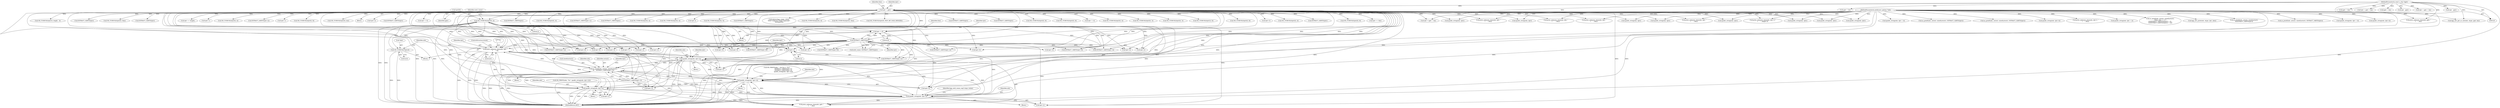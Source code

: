 digraph "0_tcpdump_ffde45acf3348f8353fb4064a1b21683ee6b5ddf@pointer" {
"1002373" [label="(Call,tptr+2)"];
"1002155" [label="(Call,ND_TCHECK2(tptr[0], 2))"];
"1002391" [label="(Call,tptr +=8)"];
"1002382" [label="(Call,print_unknown_data(ndo, tptr, \"\n\t      \", 8))"];
"1002223" [label="(Call,ipaddr_string(ndo, tptr+2))"];
"1002241" [label="(Call,as_printf(ndo, astostr, sizeof(astostr),\n\t\t\t    EXTRACT_32BITS(tptr+2)))"];
"1002207" [label="(Call,ipaddr_string(ndo, tptr+4))"];
"1002288" [label="(Call,ipaddr_string(ndo, tptr+2))"];
"1002302" [label="(Call,ipaddr_string(ndo, tptr+2))"];
"1000126" [label="(MethodParameterIn,netdissect_options *ndo)"];
"1000142" [label="(Call,tptr = pptr)"];
"1000128" [label="(MethodParameterIn,const u_char *pptr)"];
"1002162" [label="(Call,EXTRACT_16BITS(tptr))"];
"1002246" [label="(Call,EXTRACT_32BITS(tptr+2))"];
"1002378" [label="(Call,ND_TCHECK2(*tptr,8))"];
"1002483" [label="(Call,ipaddr_string(ndo, tptr))"];
"1002241" [label="(Call,as_printf(ndo, astostr, sizeof(astostr),\n\t\t\t    EXTRACT_32BITS(tptr+2)))"];
"1002192" [label="(Call,ND_PRINT((ndo, \": %u:%u (= %s)\",\n                               EXTRACT_16BITS(tptr+2),\n                               EXTRACT_32BITS(tptr+4),\n                               ipaddr_string(ndo, tptr+4))))"];
"1002288" [label="(Call,ipaddr_string(ndo, tptr+2))"];
"1002353" [label="(Call,tptr+2)"];
"1002198" [label="(Call,EXTRACT_16BITS(tptr+2))"];
"1001642" [label="(Call,ND_TCHECK2(tptr[0], BGP_MP_NLRI_MINSIZE))"];
"1002385" [label="(Literal,\"\n\t      \")"];
"1002391" [label="(Call,tptr +=8)"];
"1002246" [label="(Call,EXTRACT_32BITS(tptr+2))"];
"1000208" [label="(Call,pptr + len)"];
"1002289" [label="(Identifier,ndo)"];
"1002312" [label="(Call,tptr+6)"];
"1000615" [label="(Call,ND_TCHECK2(tptr[0], 3))"];
"1002613" [label="(Call,ND_TCHECK2(tptr[3], 8))"];
"1002915" [label="(MethodReturn,RET)"];
"1002886" [label="(Call,print_unknown_data(ndo, pptr, \"\n\t    \", len))"];
"1002462" [label="(Call,ipaddr_string(ndo, tptr))"];
"1002159" [label="(Literal,2)"];
"1002261" [label="(Call,tptr+2)"];
"1002529" [label="(Call,ND_TCHECK2(tptr[0], 8))"];
"1000126" [label="(MethodParameterIn,netdissect_options *ndo)"];
"1002379" [label="(Call,*tptr)"];
"1002335" [label="(Call,tptr+6)"];
"1002161" [label="(Identifier,extd_comm)"];
"1000128" [label="(MethodParameterIn,const u_char *pptr)"];
"1002383" [label="(Identifier,ndo)"];
"1002629" [label="(Call,tptr+3)"];
"1002493" [label="(Call,ND_TCHECK2(tptr[0], 4))"];
"1002381" [label="(Literal,8)"];
"1000493" [label="(Call,EXTRACT_32BITS(tptr))"];
"1000331" [label="(Call,ipaddr_string(ndo, tptr))"];
"1002472" [label="(Call,ND_TCHECK2(tptr[0], 8))"];
"1001097" [label="(Call,tptr += tlen)"];
"1002250" [label="(Call,EXTRACT_16BITS(tptr+6))"];
"1002602" [label="(Call,ND_TCHECK2(tptr[3], length - 3))"];
"1002384" [label="(Identifier,tptr)"];
"1000567" [label="(Call,ipaddr_string(ndo, tptr))"];
"1002244" [label="(Call,sizeof(astostr))"];
"1000357" [label="(Call,EXTRACT_32BITS(tptr))"];
"1000663" [label="(Call,ND_TCHECK2(tptr[0], tlen))"];
"1002260" [label="(Call,EXTRACT_32BITS(tptr+2))"];
"1000142" [label="(Call,tptr = pptr)"];
"1002664" [label="(Call,EXTRACT_32BITS(tptr))"];
"1002125" [label="(Call,pptr + len)"];
"1001092" [label="(Call,print_unknown_data(ndo, tptr, \"\n\t    \", tlen))"];
"1002378" [label="(Call,ND_TCHECK2(*tptr,8))"];
"1002361" [label="(Call,EXTRACT_16BITS(tptr+4))"];
"1002905" [label="(Call,print_unknown_data(ndo, pptr, \"\n\t    \", len))"];
"1002203" [label="(Call,EXTRACT_32BITS(tptr+4))"];
"1002374" [label="(Identifier,tptr)"];
"1002392" [label="(Identifier,tptr)"];
"1002155" [label="(Call,ND_TCHECK2(tptr[0], 2))"];
"1002153" [label="(Block,)"];
"1002362" [label="(Call,tptr+4)"];
"1002151" [label="(Identifier,tlen)"];
"1000401" [label="(Call,as_printf(ndo, astostr, sizeof(astostr), EXTRACT_16BITS(tptr)))"];
"1002386" [label="(Literal,8)"];
"1000206" [label="(Call,tptr < pptr + len)"];
"1002636" [label="(Call,tptr += length)"];
"1002123" [label="(Call,tptr = pptr + len)"];
"1002303" [label="(Identifier,ndo)"];
"1002402" [label="(Call,tptr+1)"];
"1000486" [label="(Call,ND_TCHECK2(tptr[0], 4))"];
"1002207" [label="(Call,ipaddr_string(ndo, tptr+4))"];
"1002435" [label="(Call,EXTRACT_24BITS(tptr+2))"];
"1002188" [label="(Block,)"];
"1000428" [label="(Call,ipaddr_string(ndo, tptr + 4))"];
"1002465" [label="(Call,ipaddr_string(ndo, tptr+4))"];
"1002586" [label="(Call,tptr+1)"];
"1001627" [label="(Call,pptr + len)"];
"1002556" [label="(Call,print_unknown_data(ndo, tptr, \"\n\t      \", tlen))"];
"1002309" [label="(Identifier,bgp_extd_comm_ospf_rtype_values)"];
"1002182" [label="(Call,tptr+2)"];
"1002373" [label="(Call,tptr+2)"];
"1000445" [label="(Call,ND_TCHECK2(tptr[0], 8))"];
"1000682" [label="(Call,print_unknown_data(ndo, tptr, \"\n\t    \", tlen))"];
"1000385" [label="(Call,ND_TCHECK2(tptr[0], len))"];
"1000130" [label="(Block,)"];
"1002224" [label="(Identifier,ndo)"];
"1002436" [label="(Call,tptr+2)"];
"1000426" [label="(Call,EXTRACT_32BITS(tptr))"];
"1002540" [label="(Call,ipaddr_string(ndo, tptr))"];
"1002209" [label="(Call,tptr+4)"];
"1000463" [label="(Call,ipaddr_string(ndo, tptr + 4))"];
"1000598" [label="(Call,ipaddr_string(ndo, tptr))"];
"1002208" [label="(Identifier,ndo)"];
"1002440" [label="(Call,tptr +=5)"];
"1002387" [label="(ControlStructure,break;)"];
"1002225" [label="(Call,tptr+2)"];
"1001170" [label="(Call,tptr - pptr)"];
"1000144" [label="(Identifier,pptr)"];
"1002229" [label="(Call,tptr+6)"];
"1001625" [label="(Call,tptr = pptr + len)"];
"1002162" [label="(Call,EXTRACT_16BITS(tptr))"];
"1002659" [label="(Call,as_printf(ndo, astostr, sizeof(astostr), EXTRACT_32BITS(tptr)))"];
"1002290" [label="(Call,tptr+2)"];
"1002358" [label="(Call,tptr+3)"];
"1000456" [label="(Call,as_printf(ndo, astostr, sizeof(astostr), EXTRACT_32BITS(tptr)))"];
"1002242" [label="(Identifier,ndo)"];
"1002160" [label="(Call,extd_comm=EXTRACT_16BITS(tptr))"];
"1002247" [label="(Call,tptr+2)"];
"1002222" [label="(Block,)"];
"1002319" [label="(Call,tptr+7)"];
"1002304" [label="(Call,tptr+2)"];
"1001649" [label="(Call,EXTRACT_16BITS(tptr))"];
"1002486" [label="(Call,ipaddr_string(ndo, tptr+4))"];
"1002644" [label="(Call,ND_TCHECK2(tptr[0], 4))"];
"1001617" [label="(Call,print_unknown_data(ndo, tptr, \"\n\t    \", tlen))"];
"1002585" [label="(Call,EXTRACT_16BITS(tptr+1))"];
"1002283" [label="(Call,ND_PRINT((ndo, \"%s\", ipaddr_string(ndo, tptr+2))))"];
"1000622" [label="(Call,EXTRACT_16BITS(tptr))"];
"1000347" [label="(Call,ND_TCHECK2(tptr[0], 4))"];
"1000557" [label="(Call,ND_TCHECK2(tptr[0], 4))"];
"1002301" [label="(Block,)"];
"1002113" [label="(Call,print_unknown_data(ndo, tptr-3, \"\n\t    \", tlen))"];
"1002095" [label="(Call,tptr-3)"];
"1002412" [label="(Call,ND_TCHECK2(tptr[0], 5))"];
"1000406" [label="(Call,EXTRACT_16BITS(tptr))"];
"1002329" [label="(Call,tptr+6)"];
"1002230" [label="(Identifier,tptr)"];
"1000170" [label="(Call,tok2str(bgp_origin_values,\n\t\t\t\t\t\t\"Unknown Origin Typecode\",\n\t\t\t\t\t\ttptr[0]))"];
"1000321" [label="(Call,ND_TCHECK2(tptr[0], 4))"];
"1001073" [label="(Call,ND_TCHECK2(tptr[0], tlen))"];
"1000200" [label="(Call,bgp_attr_get_as_size(ndo, atype, pptr, len))"];
"1002520" [label="(Call,ipaddr_string(ndo, tptr))"];
"1002228" [label="(Call,EXTRACT_16BITS(tptr+6))"];
"1002393" [label="(Literal,8)"];
"1002243" [label="(Identifier,astostr)"];
"1002627" [label="(Call,print_unknown_data(ndo, tptr+3,\"\n\t      \", length-3))"];
"1002199" [label="(Call,tptr+2)"];
"1002202" [label="(Block,)"];
"1000408" [label="(Call,ipaddr_string(ndo, tptr + 2))"];
"1002372" [label="(Call,EXTRACT_16BITS(tptr+2))"];
"1002844" [label="(Call,EXTRACT_32BITS(tptr))"];
"1002251" [label="(Call,tptr+6)"];
"1002240" [label="(Block,)"];
"1000258" [label="(Call,as_printf(ndo, astostr, sizeof(astostr),\n\t\t\t\tas_size == 2 ?\n\t\t\t\tEXTRACT_16BITS(&tptr[2 + i]) :\n\t\t\t\tEXTRACT_32BITS(&tptr[2 + i])))"];
"1002796" [label="(Call,bgp_attr_print(ndo, atype, tptr, alen))"];
"1002382" [label="(Call,print_unknown_data(ndo, tptr, \"\n\t      \", 8))"];
"1000143" [label="(Identifier,tptr)"];
"1000461" [label="(Call,EXTRACT_32BITS(tptr))"];
"1002204" [label="(Call,tptr+4)"];
"1002509" [label="(Call,ND_TCHECK2(tptr[0], 8))"];
"1002451" [label="(Call,ND_TCHECK2(tptr[0], 8))"];
"1002375" [label="(Literal,2)"];
"1001696" [label="(Call,tptr - pptr)"];
"1000542" [label="(Call,tptr +=4)"];
"1002302" [label="(Call,ipaddr_string(ndo, tptr+2))"];
"1000587" [label="(Call,ND_TCHECK2(tptr[0], 4))"];
"1002566" [label="(Call,ND_TCHECK2(tptr[0], 3))"];
"1000421" [label="(Call,as_printf(ndo, astostr, sizeof(astostr),\n\t\t\tEXTRACT_32BITS(tptr)))"];
"1002286" [label="(Block,)"];
"1002252" [label="(Identifier,tptr)"];
"1002156" [label="(Call,tptr[0])"];
"1000146" [label="(Identifier,tlen)"];
"1002503" [label="(Call,ipaddr_string(ndo, tptr))"];
"1002223" [label="(Call,ipaddr_string(ndo, tptr+2))"];
"1002163" [label="(Identifier,tptr)"];
"1002373" -> "1002372"  [label="AST: "];
"1002373" -> "1002375"  [label="CFG: "];
"1002374" -> "1002373"  [label="AST: "];
"1002375" -> "1002373"  [label="AST: "];
"1002372" -> "1002373"  [label="CFG: "];
"1002373" -> "1002915"  [label="DDG: "];
"1002155" -> "1002373"  [label="DDG: "];
"1000142" -> "1002373"  [label="DDG: "];
"1002162" -> "1002373"  [label="DDG: "];
"1002155" -> "1002153"  [label="AST: "];
"1002155" -> "1002159"  [label="CFG: "];
"1002156" -> "1002155"  [label="AST: "];
"1002159" -> "1002155"  [label="AST: "];
"1002161" -> "1002155"  [label="CFG: "];
"1002155" -> "1002915"  [label="DDG: "];
"1002155" -> "1002915"  [label="DDG: "];
"1002391" -> "1002155"  [label="DDG: "];
"1002378" -> "1002155"  [label="DDG: "];
"1000142" -> "1002155"  [label="DDG: "];
"1002155" -> "1002162"  [label="DDG: "];
"1002155" -> "1002182"  [label="DDG: "];
"1002155" -> "1002198"  [label="DDG: "];
"1002155" -> "1002199"  [label="DDG: "];
"1002155" -> "1002203"  [label="DDG: "];
"1002155" -> "1002204"  [label="DDG: "];
"1002155" -> "1002207"  [label="DDG: "];
"1002155" -> "1002209"  [label="DDG: "];
"1002155" -> "1002223"  [label="DDG: "];
"1002155" -> "1002225"  [label="DDG: "];
"1002155" -> "1002228"  [label="DDG: "];
"1002155" -> "1002229"  [label="DDG: "];
"1002155" -> "1002246"  [label="DDG: "];
"1002155" -> "1002247"  [label="DDG: "];
"1002155" -> "1002250"  [label="DDG: "];
"1002155" -> "1002251"  [label="DDG: "];
"1002155" -> "1002260"  [label="DDG: "];
"1002155" -> "1002261"  [label="DDG: "];
"1002155" -> "1002288"  [label="DDG: "];
"1002155" -> "1002290"  [label="DDG: "];
"1002155" -> "1002302"  [label="DDG: "];
"1002155" -> "1002304"  [label="DDG: "];
"1002155" -> "1002312"  [label="DDG: "];
"1002155" -> "1002319"  [label="DDG: "];
"1002155" -> "1002329"  [label="DDG: "];
"1002155" -> "1002335"  [label="DDG: "];
"1002155" -> "1002353"  [label="DDG: "];
"1002155" -> "1002358"  [label="DDG: "];
"1002155" -> "1002361"  [label="DDG: "];
"1002155" -> "1002362"  [label="DDG: "];
"1002155" -> "1002372"  [label="DDG: "];
"1002155" -> "1002378"  [label="DDG: "];
"1002155" -> "1002382"  [label="DDG: "];
"1002155" -> "1002391"  [label="DDG: "];
"1002391" -> "1002153"  [label="AST: "];
"1002391" -> "1002393"  [label="CFG: "];
"1002392" -> "1002391"  [label="AST: "];
"1002393" -> "1002391"  [label="AST: "];
"1002151" -> "1002391"  [label="CFG: "];
"1002391" -> "1002915"  [label="DDG: "];
"1002391" -> "1002162"  [label="DDG: "];
"1002382" -> "1002391"  [label="DDG: "];
"1000142" -> "1002391"  [label="DDG: "];
"1002162" -> "1002391"  [label="DDG: "];
"1002382" -> "1002188"  [label="AST: "];
"1002382" -> "1002386"  [label="CFG: "];
"1002383" -> "1002382"  [label="AST: "];
"1002384" -> "1002382"  [label="AST: "];
"1002385" -> "1002382"  [label="AST: "];
"1002386" -> "1002382"  [label="AST: "];
"1002387" -> "1002382"  [label="CFG: "];
"1002382" -> "1002915"  [label="DDG: "];
"1002382" -> "1002915"  [label="DDG: "];
"1002382" -> "1002915"  [label="DDG: "];
"1002382" -> "1002207"  [label="DDG: "];
"1002382" -> "1002223"  [label="DDG: "];
"1002382" -> "1002241"  [label="DDG: "];
"1002382" -> "1002288"  [label="DDG: "];
"1002382" -> "1002302"  [label="DDG: "];
"1002223" -> "1002382"  [label="DDG: "];
"1002241" -> "1002382"  [label="DDG: "];
"1002207" -> "1002382"  [label="DDG: "];
"1002288" -> "1002382"  [label="DDG: "];
"1002302" -> "1002382"  [label="DDG: "];
"1000126" -> "1002382"  [label="DDG: "];
"1000142" -> "1002382"  [label="DDG: "];
"1002162" -> "1002382"  [label="DDG: "];
"1002382" -> "1002905"  [label="DDG: "];
"1002223" -> "1002222"  [label="AST: "];
"1002223" -> "1002225"  [label="CFG: "];
"1002224" -> "1002223"  [label="AST: "];
"1002225" -> "1002223"  [label="AST: "];
"1002230" -> "1002223"  [label="CFG: "];
"1002223" -> "1002915"  [label="DDG: "];
"1002223" -> "1002915"  [label="DDG: "];
"1002223" -> "1002915"  [label="DDG: "];
"1002223" -> "1002207"  [label="DDG: "];
"1002241" -> "1002223"  [label="DDG: "];
"1002207" -> "1002223"  [label="DDG: "];
"1002288" -> "1002223"  [label="DDG: "];
"1002302" -> "1002223"  [label="DDG: "];
"1000126" -> "1002223"  [label="DDG: "];
"1000142" -> "1002223"  [label="DDG: "];
"1002162" -> "1002223"  [label="DDG: "];
"1002223" -> "1002241"  [label="DDG: "];
"1002223" -> "1002288"  [label="DDG: "];
"1002223" -> "1002302"  [label="DDG: "];
"1002223" -> "1002905"  [label="DDG: "];
"1002241" -> "1002240"  [label="AST: "];
"1002241" -> "1002246"  [label="CFG: "];
"1002242" -> "1002241"  [label="AST: "];
"1002243" -> "1002241"  [label="AST: "];
"1002244" -> "1002241"  [label="AST: "];
"1002246" -> "1002241"  [label="AST: "];
"1002252" -> "1002241"  [label="CFG: "];
"1002241" -> "1002915"  [label="DDG: "];
"1002241" -> "1002915"  [label="DDG: "];
"1002241" -> "1002915"  [label="DDG: "];
"1002241" -> "1002915"  [label="DDG: "];
"1002241" -> "1002207"  [label="DDG: "];
"1002207" -> "1002241"  [label="DDG: "];
"1002288" -> "1002241"  [label="DDG: "];
"1002302" -> "1002241"  [label="DDG: "];
"1000126" -> "1002241"  [label="DDG: "];
"1002246" -> "1002241"  [label="DDG: "];
"1002241" -> "1002288"  [label="DDG: "];
"1002241" -> "1002302"  [label="DDG: "];
"1002241" -> "1002905"  [label="DDG: "];
"1002207" -> "1002202"  [label="AST: "];
"1002207" -> "1002209"  [label="CFG: "];
"1002208" -> "1002207"  [label="AST: "];
"1002209" -> "1002207"  [label="AST: "];
"1002192" -> "1002207"  [label="CFG: "];
"1002207" -> "1002915"  [label="DDG: "];
"1002207" -> "1002915"  [label="DDG: "];
"1002207" -> "1002915"  [label="DDG: "];
"1002288" -> "1002207"  [label="DDG: "];
"1002302" -> "1002207"  [label="DDG: "];
"1000126" -> "1002207"  [label="DDG: "];
"1000142" -> "1002207"  [label="DDG: "];
"1002162" -> "1002207"  [label="DDG: "];
"1002207" -> "1002288"  [label="DDG: "];
"1002207" -> "1002302"  [label="DDG: "];
"1002207" -> "1002905"  [label="DDG: "];
"1002288" -> "1002286"  [label="AST: "];
"1002288" -> "1002290"  [label="CFG: "];
"1002289" -> "1002288"  [label="AST: "];
"1002290" -> "1002288"  [label="AST: "];
"1002283" -> "1002288"  [label="CFG: "];
"1002288" -> "1002915"  [label="DDG: "];
"1002288" -> "1002915"  [label="DDG: "];
"1002288" -> "1002915"  [label="DDG: "];
"1002302" -> "1002288"  [label="DDG: "];
"1000126" -> "1002288"  [label="DDG: "];
"1000142" -> "1002288"  [label="DDG: "];
"1002162" -> "1002288"  [label="DDG: "];
"1002288" -> "1002302"  [label="DDG: "];
"1002288" -> "1002905"  [label="DDG: "];
"1002302" -> "1002301"  [label="AST: "];
"1002302" -> "1002304"  [label="CFG: "];
"1002303" -> "1002302"  [label="AST: "];
"1002304" -> "1002302"  [label="AST: "];
"1002309" -> "1002302"  [label="CFG: "];
"1002302" -> "1002915"  [label="DDG: "];
"1002302" -> "1002915"  [label="DDG: "];
"1002302" -> "1002915"  [label="DDG: "];
"1000126" -> "1002302"  [label="DDG: "];
"1000142" -> "1002302"  [label="DDG: "];
"1002162" -> "1002302"  [label="DDG: "];
"1002302" -> "1002905"  [label="DDG: "];
"1000126" -> "1000125"  [label="AST: "];
"1000126" -> "1002915"  [label="DDG: "];
"1000126" -> "1000200"  [label="DDG: "];
"1000126" -> "1000258"  [label="DDG: "];
"1000126" -> "1000331"  [label="DDG: "];
"1000126" -> "1000401"  [label="DDG: "];
"1000126" -> "1000408"  [label="DDG: "];
"1000126" -> "1000421"  [label="DDG: "];
"1000126" -> "1000428"  [label="DDG: "];
"1000126" -> "1000456"  [label="DDG: "];
"1000126" -> "1000463"  [label="DDG: "];
"1000126" -> "1000567"  [label="DDG: "];
"1000126" -> "1000598"  [label="DDG: "];
"1000126" -> "1000682"  [label="DDG: "];
"1000126" -> "1001092"  [label="DDG: "];
"1000126" -> "1001617"  [label="DDG: "];
"1000126" -> "1002113"  [label="DDG: "];
"1000126" -> "1002462"  [label="DDG: "];
"1000126" -> "1002465"  [label="DDG: "];
"1000126" -> "1002483"  [label="DDG: "];
"1000126" -> "1002486"  [label="DDG: "];
"1000126" -> "1002503"  [label="DDG: "];
"1000126" -> "1002520"  [label="DDG: "];
"1000126" -> "1002540"  [label="DDG: "];
"1000126" -> "1002556"  [label="DDG: "];
"1000126" -> "1002627"  [label="DDG: "];
"1000126" -> "1002659"  [label="DDG: "];
"1000126" -> "1002796"  [label="DDG: "];
"1000126" -> "1002886"  [label="DDG: "];
"1000126" -> "1002905"  [label="DDG: "];
"1000142" -> "1000130"  [label="AST: "];
"1000142" -> "1000144"  [label="CFG: "];
"1000143" -> "1000142"  [label="AST: "];
"1000144" -> "1000142"  [label="AST: "];
"1000146" -> "1000142"  [label="CFG: "];
"1000142" -> "1002915"  [label="DDG: "];
"1000142" -> "1002915"  [label="DDG: "];
"1000128" -> "1000142"  [label="DDG: "];
"1000142" -> "1000170"  [label="DDG: "];
"1000142" -> "1000206"  [label="DDG: "];
"1000142" -> "1000321"  [label="DDG: "];
"1000142" -> "1000331"  [label="DDG: "];
"1000142" -> "1000347"  [label="DDG: "];
"1000142" -> "1000357"  [label="DDG: "];
"1000142" -> "1000385"  [label="DDG: "];
"1000142" -> "1000406"  [label="DDG: "];
"1000142" -> "1000426"  [label="DDG: "];
"1000142" -> "1000445"  [label="DDG: "];
"1000142" -> "1000461"  [label="DDG: "];
"1000142" -> "1000486"  [label="DDG: "];
"1000142" -> "1000493"  [label="DDG: "];
"1000142" -> "1000542"  [label="DDG: "];
"1000142" -> "1000557"  [label="DDG: "];
"1000142" -> "1000567"  [label="DDG: "];
"1000142" -> "1000587"  [label="DDG: "];
"1000142" -> "1000598"  [label="DDG: "];
"1000142" -> "1000615"  [label="DDG: "];
"1000142" -> "1000622"  [label="DDG: "];
"1000142" -> "1000663"  [label="DDG: "];
"1000142" -> "1000682"  [label="DDG: "];
"1000142" -> "1001073"  [label="DDG: "];
"1000142" -> "1001092"  [label="DDG: "];
"1000142" -> "1001097"  [label="DDG: "];
"1000142" -> "1001617"  [label="DDG: "];
"1000142" -> "1001642"  [label="DDG: "];
"1000142" -> "1001649"  [label="DDG: "];
"1000142" -> "1002095"  [label="DDG: "];
"1000142" -> "1002162"  [label="DDG: "];
"1000142" -> "1002198"  [label="DDG: "];
"1000142" -> "1002199"  [label="DDG: "];
"1000142" -> "1002203"  [label="DDG: "];
"1000142" -> "1002204"  [label="DDG: "];
"1000142" -> "1002209"  [label="DDG: "];
"1000142" -> "1002225"  [label="DDG: "];
"1000142" -> "1002228"  [label="DDG: "];
"1000142" -> "1002229"  [label="DDG: "];
"1000142" -> "1002246"  [label="DDG: "];
"1000142" -> "1002247"  [label="DDG: "];
"1000142" -> "1002250"  [label="DDG: "];
"1000142" -> "1002251"  [label="DDG: "];
"1000142" -> "1002260"  [label="DDG: "];
"1000142" -> "1002261"  [label="DDG: "];
"1000142" -> "1002290"  [label="DDG: "];
"1000142" -> "1002304"  [label="DDG: "];
"1000142" -> "1002312"  [label="DDG: "];
"1000142" -> "1002319"  [label="DDG: "];
"1000142" -> "1002329"  [label="DDG: "];
"1000142" -> "1002335"  [label="DDG: "];
"1000142" -> "1002353"  [label="DDG: "];
"1000142" -> "1002358"  [label="DDG: "];
"1000142" -> "1002361"  [label="DDG: "];
"1000142" -> "1002362"  [label="DDG: "];
"1000142" -> "1002372"  [label="DDG: "];
"1000142" -> "1002402"  [label="DDG: "];
"1000142" -> "1002412"  [label="DDG: "];
"1000142" -> "1002435"  [label="DDG: "];
"1000142" -> "1002436"  [label="DDG: "];
"1000142" -> "1002440"  [label="DDG: "];
"1000142" -> "1002451"  [label="DDG: "];
"1000142" -> "1002462"  [label="DDG: "];
"1000142" -> "1002472"  [label="DDG: "];
"1000142" -> "1002483"  [label="DDG: "];
"1000142" -> "1002493"  [label="DDG: "];
"1000142" -> "1002503"  [label="DDG: "];
"1000142" -> "1002509"  [label="DDG: "];
"1000142" -> "1002520"  [label="DDG: "];
"1000142" -> "1002529"  [label="DDG: "];
"1000142" -> "1002540"  [label="DDG: "];
"1000142" -> "1002556"  [label="DDG: "];
"1000142" -> "1002566"  [label="DDG: "];
"1000142" -> "1002585"  [label="DDG: "];
"1000142" -> "1002586"  [label="DDG: "];
"1000142" -> "1002602"  [label="DDG: "];
"1000142" -> "1002613"  [label="DDG: "];
"1000142" -> "1002627"  [label="DDG: "];
"1000142" -> "1002629"  [label="DDG: "];
"1000142" -> "1002636"  [label="DDG: "];
"1000142" -> "1002644"  [label="DDG: "];
"1000142" -> "1002664"  [label="DDG: "];
"1000142" -> "1002844"  [label="DDG: "];
"1000128" -> "1000125"  [label="AST: "];
"1000128" -> "1002915"  [label="DDG: "];
"1000128" -> "1000200"  [label="DDG: "];
"1000128" -> "1000206"  [label="DDG: "];
"1000128" -> "1000208"  [label="DDG: "];
"1000128" -> "1001170"  [label="DDG: "];
"1000128" -> "1001625"  [label="DDG: "];
"1000128" -> "1001627"  [label="DDG: "];
"1000128" -> "1001696"  [label="DDG: "];
"1000128" -> "1002123"  [label="DDG: "];
"1000128" -> "1002125"  [label="DDG: "];
"1000128" -> "1002886"  [label="DDG: "];
"1000128" -> "1002905"  [label="DDG: "];
"1002162" -> "1002160"  [label="AST: "];
"1002162" -> "1002163"  [label="CFG: "];
"1002163" -> "1002162"  [label="AST: "];
"1002160" -> "1002162"  [label="CFG: "];
"1002162" -> "1002160"  [label="DDG: "];
"1002162" -> "1002182"  [label="DDG: "];
"1002162" -> "1002198"  [label="DDG: "];
"1002162" -> "1002199"  [label="DDG: "];
"1002162" -> "1002203"  [label="DDG: "];
"1002162" -> "1002204"  [label="DDG: "];
"1002162" -> "1002209"  [label="DDG: "];
"1002162" -> "1002225"  [label="DDG: "];
"1002162" -> "1002228"  [label="DDG: "];
"1002162" -> "1002229"  [label="DDG: "];
"1002162" -> "1002246"  [label="DDG: "];
"1002162" -> "1002247"  [label="DDG: "];
"1002162" -> "1002250"  [label="DDG: "];
"1002162" -> "1002251"  [label="DDG: "];
"1002162" -> "1002260"  [label="DDG: "];
"1002162" -> "1002261"  [label="DDG: "];
"1002162" -> "1002290"  [label="DDG: "];
"1002162" -> "1002304"  [label="DDG: "];
"1002162" -> "1002312"  [label="DDG: "];
"1002162" -> "1002319"  [label="DDG: "];
"1002162" -> "1002329"  [label="DDG: "];
"1002162" -> "1002335"  [label="DDG: "];
"1002162" -> "1002353"  [label="DDG: "];
"1002162" -> "1002358"  [label="DDG: "];
"1002162" -> "1002361"  [label="DDG: "];
"1002162" -> "1002362"  [label="DDG: "];
"1002162" -> "1002372"  [label="DDG: "];
"1002246" -> "1002247"  [label="CFG: "];
"1002247" -> "1002246"  [label="AST: "];
"1002246" -> "1002915"  [label="DDG: "];
"1002378" -> "1002188"  [label="AST: "];
"1002378" -> "1002381"  [label="CFG: "];
"1002379" -> "1002378"  [label="AST: "];
"1002381" -> "1002378"  [label="AST: "];
"1002383" -> "1002378"  [label="CFG: "];
"1002378" -> "1002915"  [label="DDG: "];
"1002378" -> "1002915"  [label="DDG: "];
}
